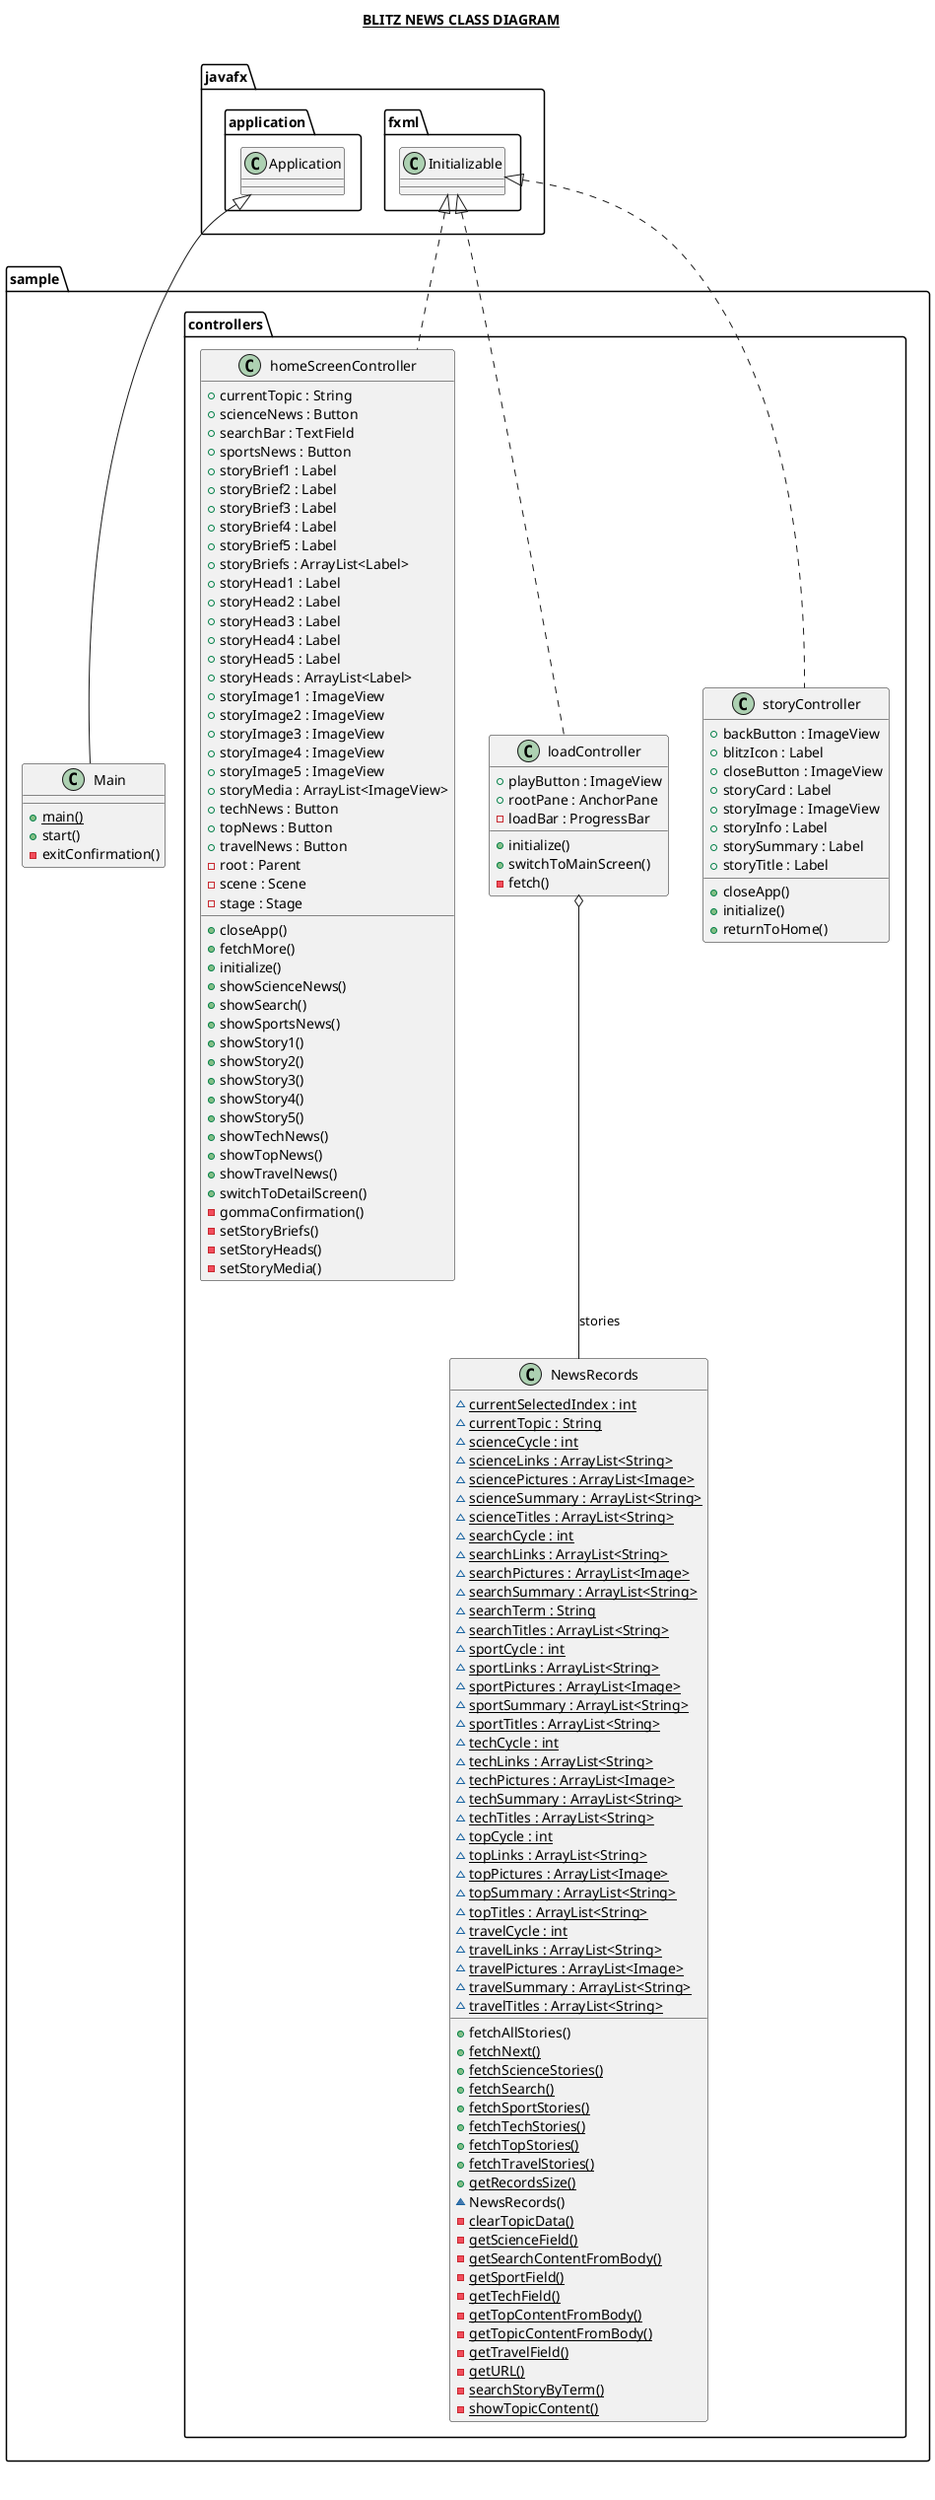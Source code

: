 @startuml
/'
+ -public
- -private
# -protected
~ -package
/ -derived
'/

title __BLITZ NEWS CLASS DIAGRAM__\n

  namespace sample {
    class sample.Main {
    {static} + main()
            + start()
            - exitConfirmation()
    }
  }
  

  namespace sample {
    namespace controllers {
      class sample.controllers.NewsRecords {
      {static} ~ currentSelectedIndex : int
                {static} ~ currentTopic : String
                {static} ~ scienceCycle : int
                {static} ~ scienceLinks : ArrayList<String>
                {static} ~ sciencePictures : ArrayList<Image>
                {static} ~ scienceSummary : ArrayList<String>
                {static} ~ scienceTitles : ArrayList<String>
                {static} ~ searchCycle : int
                {static} ~ searchLinks : ArrayList<String>
                {static} ~ searchPictures : ArrayList<Image>
                {static} ~ searchSummary : ArrayList<String>
                {static} ~ searchTerm : String
                {static} ~ searchTitles : ArrayList<String>
                {static} ~ sportCycle : int
                {static} ~ sportLinks : ArrayList<String>
                {static} ~ sportPictures : ArrayList<Image>
                {static} ~ sportSummary : ArrayList<String>
                {static} ~ sportTitles : ArrayList<String>
                {static} ~ techCycle : int
                {static} ~ techLinks : ArrayList<String>
                {static} ~ techPictures : ArrayList<Image>
                {static} ~ techSummary : ArrayList<String>
                {static} ~ techTitles : ArrayList<String>
                {static} ~ topCycle : int
                {static} ~ topLinks : ArrayList<String>
                {static} ~ topPictures : ArrayList<Image>
                {static} ~ topSummary : ArrayList<String>
                {static} ~ topTitles : ArrayList<String>
                {static} ~ travelCycle : int
                {static} ~ travelLinks : ArrayList<String>
                {static} ~ travelPictures : ArrayList<Image>
                {static} ~ travelSummary : ArrayList<String>
                {static} ~ travelTitles : ArrayList<String>
                + fetchAllStories()
                {static} + fetchNext()
                {static} + fetchScienceStories()
                {static} + fetchSearch()
                {static} + fetchSportStories()
                {static} + fetchTechStories()
                {static} + fetchTopStories()
                {static} + fetchTravelStories()
                {static} + getRecordsSize()
                ~ NewsRecords()
                {static} - clearTopicData()
                {static} - getScienceField()
                {static} - getSearchContentFromBody()
                {static} - getSportField()
                {static} - getTechField()
                {static} - getTopContentFromBody()
                {static} - getTopicContentFromBody()
                {static} - getTravelField()
                {static} - getURL()
                {static} - searchStoryByTerm()
                {static} - showTopicContent()
      }
    }
  }
  

  namespace sample {
    namespace controllers {
      class sample.controllers.homeScreenController {
                + currentTopic : String
                + scienceNews : Button
                + searchBar : TextField
                + sportsNews : Button
                + storyBrief1 : Label
                + storyBrief2 : Label
                + storyBrief3 : Label
                + storyBrief4 : Label
                + storyBrief5 : Label
                + storyBriefs : ArrayList<Label>
                + storyHead1 : Label
                + storyHead2 : Label
                + storyHead3 : Label
                + storyHead4 : Label
                + storyHead5 : Label
                + storyHeads : ArrayList<Label>
                + storyImage1 : ImageView
                + storyImage2 : ImageView
                + storyImage3 : ImageView
                + storyImage4 : ImageView
                + storyImage5 : ImageView
                + storyMedia : ArrayList<ImageView>
                + techNews : Button
                + topNews : Button
                + travelNews : Button
                - root : Parent
                - scene : Scene
                - stage : Stage
                + closeApp()
                + fetchMore()
                + initialize()
                + showScienceNews()
                + showSearch()
                + showSportsNews()
                + showStory1()
                + showStory2()
                + showStory3()
                + showStory4()
                + showStory5()
                + showTechNews()
                + showTopNews()
                + showTravelNews()
                + switchToDetailScreen()
                - gommaConfirmation()
                - setStoryBriefs()
                - setStoryHeads()
                - setStoryMedia()
      }
    }
  }
  

  namespace sample {
    namespace controllers {
      class sample.controllers.loadController {
        + playButton : ImageView
        + rootPane : AnchorPane
        - loadBar : ProgressBar
        + initialize()
        + switchToMainScreen()
        - fetch()
      }
    }
  }
  

  namespace sample {
    namespace controllers {
      class sample.controllers.storyController {
        + backButton : ImageView
        + blitzIcon : Label
        + closeButton : ImageView
        + storyCard : Label
        + storyImage : ImageView
        + storyInfo : Label
        + storySummary : Label
        + storyTitle : Label
        + closeApp()
        + initialize()
        + returnToHome()
      }
    }
  }
  

  sample.Main -up-|> javafx.application.Application
  sample.controllers.homeScreenController .up.|> javafx.fxml.Initializable
  sample.controllers.loadController .up.|> javafx.fxml.Initializable
  sample.controllers.loadController o-- sample.controllers.NewsRecords : stories
  sample.controllers.storyController .up.|> javafx.fxml.Initializable


right footer


/'PlantUML diagram generated by SketchIt! (https://bitbucket.org/pmesmeur/sketch.it)
For more information about this tool, please contact philippe.mesmeur@gmail.com
'/
endfooter

@enduml
